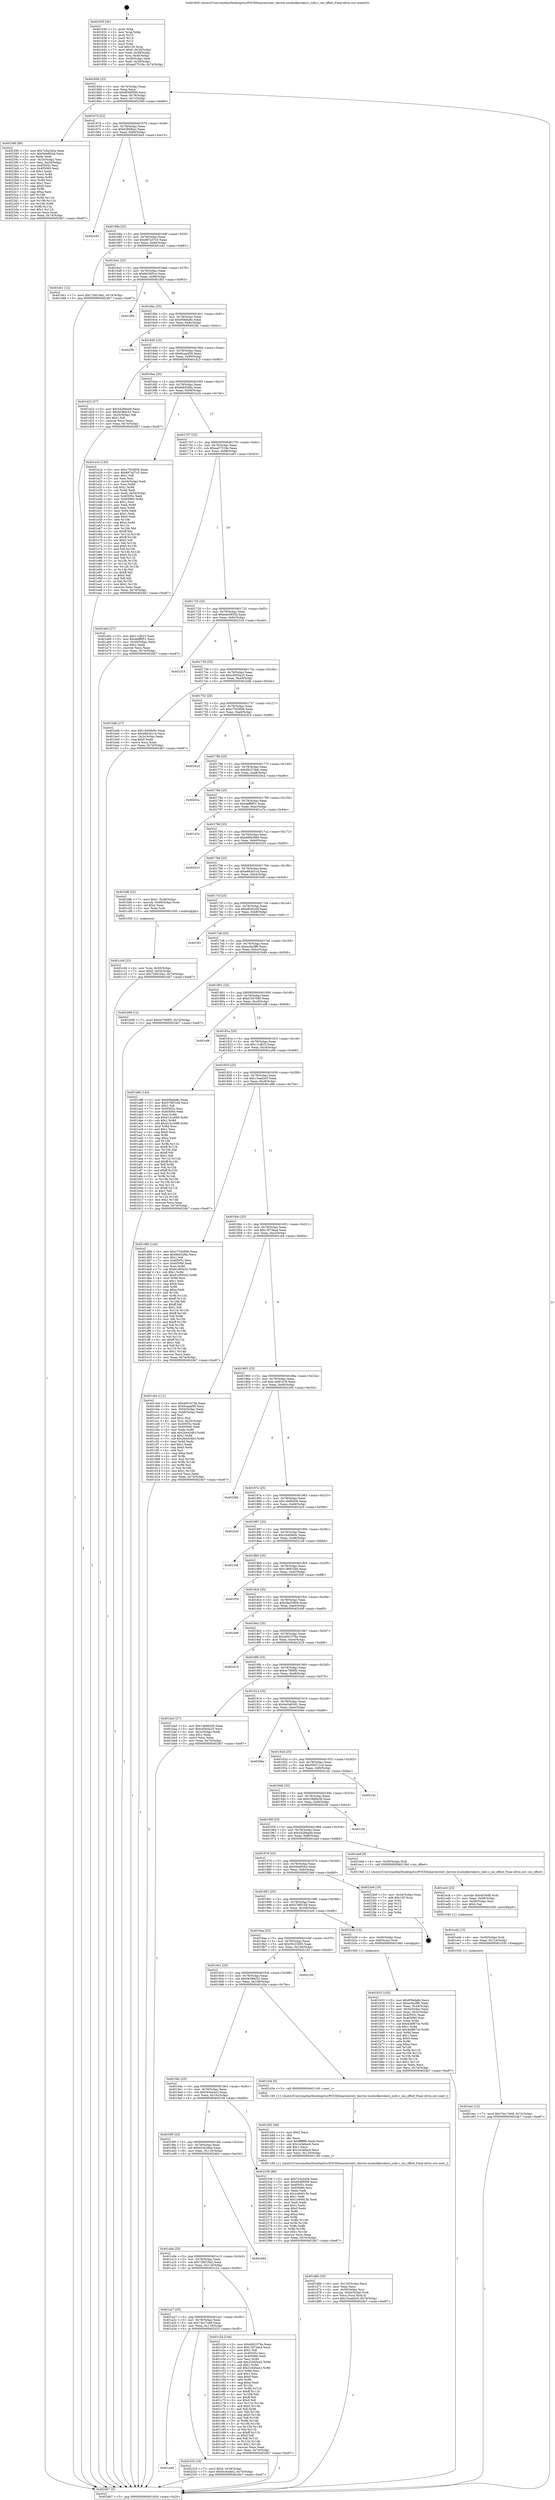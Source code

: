 digraph "0x401630" {
  label = "0x401630 (/mnt/c/Users/mathe/Desktop/tcc/POCII/binaries/extr_darwin-xnubsdkernkern_subr.c_uio_offset_Final-ollvm.out::main(0))"
  labelloc = "t"
  node[shape=record]

  Entry [label="",width=0.3,height=0.3,shape=circle,fillcolor=black,style=filled]
  "0x40165d" [label="{
     0x40165d [23]\l
     | [instrs]\l
     &nbsp;&nbsp;0x40165d \<+3\>: mov -0x74(%rbp),%eax\l
     &nbsp;&nbsp;0x401660 \<+2\>: mov %eax,%ecx\l
     &nbsp;&nbsp;0x401662 \<+6\>: sub $0x8046f599,%ecx\l
     &nbsp;&nbsp;0x401668 \<+3\>: mov %eax,-0x78(%rbp)\l
     &nbsp;&nbsp;0x40166b \<+3\>: mov %ecx,-0x7c(%rbp)\l
     &nbsp;&nbsp;0x40166e \<+6\>: je 0000000000402390 \<main+0xd60\>\l
  }"]
  "0x402390" [label="{
     0x402390 [89]\l
     | [instrs]\l
     &nbsp;&nbsp;0x402390 \<+5\>: mov $0x7e3a340a,%eax\l
     &nbsp;&nbsp;0x402395 \<+5\>: mov $0x56e8f24d,%ecx\l
     &nbsp;&nbsp;0x40239a \<+2\>: xor %edx,%edx\l
     &nbsp;&nbsp;0x40239c \<+3\>: mov -0x34(%rbp),%esi\l
     &nbsp;&nbsp;0x40239f \<+3\>: mov %esi,-0x24(%rbp)\l
     &nbsp;&nbsp;0x4023a2 \<+7\>: mov 0x40505c,%esi\l
     &nbsp;&nbsp;0x4023a9 \<+7\>: mov 0x405060,%edi\l
     &nbsp;&nbsp;0x4023b0 \<+3\>: sub $0x1,%edx\l
     &nbsp;&nbsp;0x4023b3 \<+3\>: mov %esi,%r8d\l
     &nbsp;&nbsp;0x4023b6 \<+3\>: add %edx,%r8d\l
     &nbsp;&nbsp;0x4023b9 \<+4\>: imul %r8d,%esi\l
     &nbsp;&nbsp;0x4023bd \<+3\>: and $0x1,%esi\l
     &nbsp;&nbsp;0x4023c0 \<+3\>: cmp $0x0,%esi\l
     &nbsp;&nbsp;0x4023c3 \<+4\>: sete %r9b\l
     &nbsp;&nbsp;0x4023c7 \<+3\>: cmp $0xa,%edi\l
     &nbsp;&nbsp;0x4023ca \<+4\>: setl %r10b\l
     &nbsp;&nbsp;0x4023ce \<+3\>: mov %r9b,%r11b\l
     &nbsp;&nbsp;0x4023d1 \<+3\>: and %r10b,%r11b\l
     &nbsp;&nbsp;0x4023d4 \<+3\>: xor %r10b,%r9b\l
     &nbsp;&nbsp;0x4023d7 \<+3\>: or %r9b,%r11b\l
     &nbsp;&nbsp;0x4023da \<+4\>: test $0x1,%r11b\l
     &nbsp;&nbsp;0x4023de \<+3\>: cmovne %ecx,%eax\l
     &nbsp;&nbsp;0x4023e1 \<+3\>: mov %eax,-0x74(%rbp)\l
     &nbsp;&nbsp;0x4023e4 \<+5\>: jmp 00000000004024b7 \<main+0xe87\>\l
  }"]
  "0x401674" [label="{
     0x401674 [22]\l
     | [instrs]\l
     &nbsp;&nbsp;0x401674 \<+5\>: jmp 0000000000401679 \<main+0x49\>\l
     &nbsp;&nbsp;0x401679 \<+3\>: mov -0x78(%rbp),%eax\l
     &nbsp;&nbsp;0x40167c \<+5\>: sub $0x8385fba2,%eax\l
     &nbsp;&nbsp;0x401681 \<+3\>: mov %eax,-0x80(%rbp)\l
     &nbsp;&nbsp;0x401684 \<+6\>: je 0000000000402445 \<main+0xe15\>\l
  }"]
  Exit [label="",width=0.3,height=0.3,shape=circle,fillcolor=black,style=filled,peripheries=2]
  "0x402445" [label="{
     0x402445\l
  }", style=dashed]
  "0x40168a" [label="{
     0x40168a [25]\l
     | [instrs]\l
     &nbsp;&nbsp;0x40168a \<+5\>: jmp 000000000040168f \<main+0x5f\>\l
     &nbsp;&nbsp;0x40168f \<+3\>: mov -0x78(%rbp),%eax\l
     &nbsp;&nbsp;0x401692 \<+5\>: sub $0x887a57c5,%eax\l
     &nbsp;&nbsp;0x401697 \<+6\>: mov %eax,-0x84(%rbp)\l
     &nbsp;&nbsp;0x40169d \<+6\>: je 0000000000401eb1 \<main+0x881\>\l
  }"]
  "0x401a40" [label="{
     0x401a40\l
  }", style=dashed]
  "0x401eb1" [label="{
     0x401eb1 [12]\l
     | [instrs]\l
     &nbsp;&nbsp;0x401eb1 \<+7\>: movl $0x728019a2,-0x74(%rbp)\l
     &nbsp;&nbsp;0x401eb8 \<+5\>: jmp 00000000004024b7 \<main+0xe87\>\l
  }"]
  "0x4016a3" [label="{
     0x4016a3 [25]\l
     | [instrs]\l
     &nbsp;&nbsp;0x4016a3 \<+5\>: jmp 00000000004016a8 \<main+0x78\>\l
     &nbsp;&nbsp;0x4016a8 \<+3\>: mov -0x78(%rbp),%eax\l
     &nbsp;&nbsp;0x4016ab \<+5\>: sub $0x8e26f5ce,%eax\l
     &nbsp;&nbsp;0x4016b0 \<+6\>: mov %eax,-0x88(%rbp)\l
     &nbsp;&nbsp;0x4016b6 \<+6\>: je 0000000000401f93 \<main+0x963\>\l
  }"]
  "0x402325" [label="{
     0x402325 [19]\l
     | [instrs]\l
     &nbsp;&nbsp;0x402325 \<+7\>: movl $0x0,-0x34(%rbp)\l
     &nbsp;&nbsp;0x40232c \<+7\>: movl $0x5e3ea4e2,-0x74(%rbp)\l
     &nbsp;&nbsp;0x402333 \<+5\>: jmp 00000000004024b7 \<main+0xe87\>\l
  }"]
  "0x401f93" [label="{
     0x401f93\l
  }", style=dashed]
  "0x4016bc" [label="{
     0x4016bc [25]\l
     | [instrs]\l
     &nbsp;&nbsp;0x4016bc \<+5\>: jmp 00000000004016c1 \<main+0x91\>\l
     &nbsp;&nbsp;0x4016c1 \<+3\>: mov -0x78(%rbp),%eax\l
     &nbsp;&nbsp;0x4016c4 \<+5\>: sub $0x95feda8c,%eax\l
     &nbsp;&nbsp;0x4016c9 \<+6\>: mov %eax,-0x8c(%rbp)\l
     &nbsp;&nbsp;0x4016cf \<+6\>: je 00000000004023fc \<main+0xdcc\>\l
  }"]
  "0x401eec" [label="{
     0x401eec [12]\l
     | [instrs]\l
     &nbsp;&nbsp;0x401eec \<+7\>: movl $0x74e17e68,-0x74(%rbp)\l
     &nbsp;&nbsp;0x401ef3 \<+5\>: jmp 00000000004024b7 \<main+0xe87\>\l
  }"]
  "0x4023fc" [label="{
     0x4023fc\l
  }", style=dashed]
  "0x4016d5" [label="{
     0x4016d5 [25]\l
     | [instrs]\l
     &nbsp;&nbsp;0x4016d5 \<+5\>: jmp 00000000004016da \<main+0xaa\>\l
     &nbsp;&nbsp;0x4016da \<+3\>: mov -0x78(%rbp),%eax\l
     &nbsp;&nbsp;0x4016dd \<+5\>: sub $0x9caaaf58,%eax\l
     &nbsp;&nbsp;0x4016e2 \<+6\>: mov %eax,-0x90(%rbp)\l
     &nbsp;&nbsp;0x4016e8 \<+6\>: je 0000000000401d23 \<main+0x6f3\>\l
  }"]
  "0x401edd" [label="{
     0x401edd [15]\l
     | [instrs]\l
     &nbsp;&nbsp;0x401edd \<+4\>: mov -0x50(%rbp),%rdi\l
     &nbsp;&nbsp;0x401ee1 \<+6\>: mov %eax,-0x124(%rbp)\l
     &nbsp;&nbsp;0x401ee7 \<+5\>: call 0000000000401030 \<free@plt\>\l
     | [calls]\l
     &nbsp;&nbsp;0x401030 \{1\} (unknown)\l
  }"]
  "0x401d23" [label="{
     0x401d23 [27]\l
     | [instrs]\l
     &nbsp;&nbsp;0x401d23 \<+5\>: mov $0x5429ba49,%eax\l
     &nbsp;&nbsp;0x401d28 \<+5\>: mov $0x5e38dc52,%ecx\l
     &nbsp;&nbsp;0x401d2d \<+3\>: mov -0x25(%rbp),%dl\l
     &nbsp;&nbsp;0x401d30 \<+3\>: test $0x1,%dl\l
     &nbsp;&nbsp;0x401d33 \<+3\>: cmovne %ecx,%eax\l
     &nbsp;&nbsp;0x401d36 \<+3\>: mov %eax,-0x74(%rbp)\l
     &nbsp;&nbsp;0x401d39 \<+5\>: jmp 00000000004024b7 \<main+0xe87\>\l
  }"]
  "0x4016ee" [label="{
     0x4016ee [25]\l
     | [instrs]\l
     &nbsp;&nbsp;0x4016ee \<+5\>: jmp 00000000004016f3 \<main+0xc3\>\l
     &nbsp;&nbsp;0x4016f3 \<+3\>: mov -0x78(%rbp),%eax\l
     &nbsp;&nbsp;0x4016f6 \<+5\>: sub $0x9eb52fdc,%eax\l
     &nbsp;&nbsp;0x4016fb \<+6\>: mov %eax,-0x94(%rbp)\l
     &nbsp;&nbsp;0x401701 \<+6\>: je 0000000000401e1b \<main+0x7eb\>\l
  }"]
  "0x401ec6" [label="{
     0x401ec6 [23]\l
     | [instrs]\l
     &nbsp;&nbsp;0x401ec6 \<+10\>: movabs $0x4030d6,%rdi\l
     &nbsp;&nbsp;0x401ed0 \<+3\>: mov %eax,-0x58(%rbp)\l
     &nbsp;&nbsp;0x401ed3 \<+3\>: mov -0x58(%rbp),%esi\l
     &nbsp;&nbsp;0x401ed6 \<+2\>: mov $0x0,%al\l
     &nbsp;&nbsp;0x401ed8 \<+5\>: call 0000000000401040 \<printf@plt\>\l
     | [calls]\l
     &nbsp;&nbsp;0x401040 \{1\} (unknown)\l
  }"]
  "0x401e1b" [label="{
     0x401e1b [150]\l
     | [instrs]\l
     &nbsp;&nbsp;0x401e1b \<+5\>: mov $0xc7543856,%eax\l
     &nbsp;&nbsp;0x401e20 \<+5\>: mov $0x887a57c5,%ecx\l
     &nbsp;&nbsp;0x401e25 \<+2\>: mov $0x1,%dl\l
     &nbsp;&nbsp;0x401e27 \<+2\>: xor %esi,%esi\l
     &nbsp;&nbsp;0x401e29 \<+3\>: mov -0x54(%rbp),%edi\l
     &nbsp;&nbsp;0x401e2c \<+3\>: mov %esi,%r8d\l
     &nbsp;&nbsp;0x401e2f \<+4\>: sub $0x1,%r8d\l
     &nbsp;&nbsp;0x401e33 \<+3\>: sub %r8d,%edi\l
     &nbsp;&nbsp;0x401e36 \<+3\>: mov %edi,-0x54(%rbp)\l
     &nbsp;&nbsp;0x401e39 \<+7\>: mov 0x40505c,%edi\l
     &nbsp;&nbsp;0x401e40 \<+8\>: mov 0x405060,%r8d\l
     &nbsp;&nbsp;0x401e48 \<+3\>: sub $0x1,%esi\l
     &nbsp;&nbsp;0x401e4b \<+3\>: mov %edi,%r9d\l
     &nbsp;&nbsp;0x401e4e \<+3\>: add %esi,%r9d\l
     &nbsp;&nbsp;0x401e51 \<+4\>: imul %r9d,%edi\l
     &nbsp;&nbsp;0x401e55 \<+3\>: and $0x1,%edi\l
     &nbsp;&nbsp;0x401e58 \<+3\>: cmp $0x0,%edi\l
     &nbsp;&nbsp;0x401e5b \<+4\>: sete %r10b\l
     &nbsp;&nbsp;0x401e5f \<+4\>: cmp $0xa,%r8d\l
     &nbsp;&nbsp;0x401e63 \<+4\>: setl %r11b\l
     &nbsp;&nbsp;0x401e67 \<+3\>: mov %r10b,%bl\l
     &nbsp;&nbsp;0x401e6a \<+3\>: xor $0xff,%bl\l
     &nbsp;&nbsp;0x401e6d \<+3\>: mov %r11b,%r14b\l
     &nbsp;&nbsp;0x401e70 \<+4\>: xor $0xff,%r14b\l
     &nbsp;&nbsp;0x401e74 \<+3\>: xor $0x0,%dl\l
     &nbsp;&nbsp;0x401e77 \<+3\>: mov %bl,%r15b\l
     &nbsp;&nbsp;0x401e7a \<+4\>: and $0x0,%r15b\l
     &nbsp;&nbsp;0x401e7e \<+3\>: and %dl,%r10b\l
     &nbsp;&nbsp;0x401e81 \<+3\>: mov %r14b,%r12b\l
     &nbsp;&nbsp;0x401e84 \<+4\>: and $0x0,%r12b\l
     &nbsp;&nbsp;0x401e88 \<+3\>: and %dl,%r11b\l
     &nbsp;&nbsp;0x401e8b \<+3\>: or %r10b,%r15b\l
     &nbsp;&nbsp;0x401e8e \<+3\>: or %r11b,%r12b\l
     &nbsp;&nbsp;0x401e91 \<+3\>: xor %r12b,%r15b\l
     &nbsp;&nbsp;0x401e94 \<+3\>: or %r14b,%bl\l
     &nbsp;&nbsp;0x401e97 \<+3\>: xor $0xff,%bl\l
     &nbsp;&nbsp;0x401e9a \<+3\>: or $0x0,%dl\l
     &nbsp;&nbsp;0x401e9d \<+2\>: and %dl,%bl\l
     &nbsp;&nbsp;0x401e9f \<+3\>: or %bl,%r15b\l
     &nbsp;&nbsp;0x401ea2 \<+4\>: test $0x1,%r15b\l
     &nbsp;&nbsp;0x401ea6 \<+3\>: cmovne %ecx,%eax\l
     &nbsp;&nbsp;0x401ea9 \<+3\>: mov %eax,-0x74(%rbp)\l
     &nbsp;&nbsp;0x401eac \<+5\>: jmp 00000000004024b7 \<main+0xe87\>\l
  }"]
  "0x401707" [label="{
     0x401707 [25]\l
     | [instrs]\l
     &nbsp;&nbsp;0x401707 \<+5\>: jmp 000000000040170c \<main+0xdc\>\l
     &nbsp;&nbsp;0x40170c \<+3\>: mov -0x78(%rbp),%eax\l
     &nbsp;&nbsp;0x40170f \<+5\>: sub $0xaa57518e,%eax\l
     &nbsp;&nbsp;0x401714 \<+6\>: mov %eax,-0x98(%rbp)\l
     &nbsp;&nbsp;0x40171a \<+6\>: je 0000000000401a63 \<main+0x433\>\l
  }"]
  "0x401d6b" [label="{
     0x401d6b [32]\l
     | [instrs]\l
     &nbsp;&nbsp;0x401d6b \<+6\>: mov -0x120(%rbp),%ecx\l
     &nbsp;&nbsp;0x401d71 \<+3\>: imul %eax,%ecx\l
     &nbsp;&nbsp;0x401d74 \<+4\>: mov -0x50(%rbp),%rsi\l
     &nbsp;&nbsp;0x401d78 \<+4\>: movslq -0x54(%rbp),%rdi\l
     &nbsp;&nbsp;0x401d7c \<+3\>: mov %ecx,(%rsi,%rdi,4)\l
     &nbsp;&nbsp;0x401d7f \<+7\>: movl $0x13ead2e5,-0x74(%rbp)\l
     &nbsp;&nbsp;0x401d86 \<+5\>: jmp 00000000004024b7 \<main+0xe87\>\l
  }"]
  "0x401a63" [label="{
     0x401a63 [27]\l
     | [instrs]\l
     &nbsp;&nbsp;0x401a63 \<+5\>: mov $0x11cfb23,%eax\l
     &nbsp;&nbsp;0x401a68 \<+5\>: mov $0xdaff8f51,%ecx\l
     &nbsp;&nbsp;0x401a6d \<+3\>: mov -0x30(%rbp),%edx\l
     &nbsp;&nbsp;0x401a70 \<+3\>: cmp $0x2,%edx\l
     &nbsp;&nbsp;0x401a73 \<+3\>: cmovne %ecx,%eax\l
     &nbsp;&nbsp;0x401a76 \<+3\>: mov %eax,-0x74(%rbp)\l
     &nbsp;&nbsp;0x401a79 \<+5\>: jmp 00000000004024b7 \<main+0xe87\>\l
  }"]
  "0x401720" [label="{
     0x401720 [25]\l
     | [instrs]\l
     &nbsp;&nbsp;0x401720 \<+5\>: jmp 0000000000401725 \<main+0xf5\>\l
     &nbsp;&nbsp;0x401725 \<+3\>: mov -0x78(%rbp),%eax\l
     &nbsp;&nbsp;0x401728 \<+5\>: sub $0xb4e5855b,%eax\l
     &nbsp;&nbsp;0x40172d \<+6\>: mov %eax,-0x9c(%rbp)\l
     &nbsp;&nbsp;0x401733 \<+6\>: je 0000000000402319 \<main+0xce9\>\l
  }"]
  "0x4024b7" [label="{
     0x4024b7 [5]\l
     | [instrs]\l
     &nbsp;&nbsp;0x4024b7 \<+5\>: jmp 000000000040165d \<main+0x2d\>\l
  }"]
  "0x401630" [label="{
     0x401630 [45]\l
     | [instrs]\l
     &nbsp;&nbsp;0x401630 \<+1\>: push %rbp\l
     &nbsp;&nbsp;0x401631 \<+3\>: mov %rsp,%rbp\l
     &nbsp;&nbsp;0x401634 \<+2\>: push %r15\l
     &nbsp;&nbsp;0x401636 \<+2\>: push %r14\l
     &nbsp;&nbsp;0x401638 \<+2\>: push %r12\l
     &nbsp;&nbsp;0x40163a \<+1\>: push %rbx\l
     &nbsp;&nbsp;0x40163b \<+7\>: sub $0x120,%rsp\l
     &nbsp;&nbsp;0x401642 \<+7\>: movl $0x0,-0x34(%rbp)\l
     &nbsp;&nbsp;0x401649 \<+3\>: mov %edi,-0x38(%rbp)\l
     &nbsp;&nbsp;0x40164c \<+4\>: mov %rsi,-0x40(%rbp)\l
     &nbsp;&nbsp;0x401650 \<+3\>: mov -0x38(%rbp),%edi\l
     &nbsp;&nbsp;0x401653 \<+3\>: mov %edi,-0x30(%rbp)\l
     &nbsp;&nbsp;0x401656 \<+7\>: movl $0xaa57518e,-0x74(%rbp)\l
  }"]
  "0x401d43" [label="{
     0x401d43 [40]\l
     | [instrs]\l
     &nbsp;&nbsp;0x401d43 \<+5\>: mov $0x2,%ecx\l
     &nbsp;&nbsp;0x401d48 \<+1\>: cltd\l
     &nbsp;&nbsp;0x401d49 \<+2\>: idiv %ecx\l
     &nbsp;&nbsp;0x401d4b \<+6\>: imul $0xfffffffe,%edx,%ecx\l
     &nbsp;&nbsp;0x401d51 \<+6\>: sub $0x1e3e6ac6,%ecx\l
     &nbsp;&nbsp;0x401d57 \<+3\>: add $0x1,%ecx\l
     &nbsp;&nbsp;0x401d5a \<+6\>: add $0x1e3e6ac6,%ecx\l
     &nbsp;&nbsp;0x401d60 \<+6\>: mov %ecx,-0x120(%rbp)\l
     &nbsp;&nbsp;0x401d66 \<+5\>: call 0000000000401160 \<next_i\>\l
     | [calls]\l
     &nbsp;&nbsp;0x401160 \{1\} (/mnt/c/Users/mathe/Desktop/tcc/POCII/binaries/extr_darwin-xnubsdkernkern_subr.c_uio_offset_Final-ollvm.out::next_i)\l
  }"]
  "0x402319" [label="{
     0x402319\l
  }", style=dashed]
  "0x401739" [label="{
     0x401739 [25]\l
     | [instrs]\l
     &nbsp;&nbsp;0x401739 \<+5\>: jmp 000000000040173e \<main+0x10e\>\l
     &nbsp;&nbsp;0x40173e \<+3\>: mov -0x78(%rbp),%eax\l
     &nbsp;&nbsp;0x401741 \<+5\>: sub $0xc45b5a25,%eax\l
     &nbsp;&nbsp;0x401746 \<+6\>: mov %eax,-0xa0(%rbp)\l
     &nbsp;&nbsp;0x40174c \<+6\>: je 0000000000401bdb \<main+0x5ab\>\l
  }"]
  "0x401a27" [label="{
     0x401a27 [25]\l
     | [instrs]\l
     &nbsp;&nbsp;0x401a27 \<+5\>: jmp 0000000000401a2c \<main+0x3fc\>\l
     &nbsp;&nbsp;0x401a2c \<+3\>: mov -0x78(%rbp),%eax\l
     &nbsp;&nbsp;0x401a2f \<+5\>: sub $0x74e17e68,%eax\l
     &nbsp;&nbsp;0x401a34 \<+6\>: mov %eax,-0x118(%rbp)\l
     &nbsp;&nbsp;0x401a3a \<+6\>: je 0000000000402325 \<main+0xcf5\>\l
  }"]
  "0x401bdb" [label="{
     0x401bdb [27]\l
     | [instrs]\l
     &nbsp;&nbsp;0x401bdb \<+5\>: mov $0x1b409e0c,%eax\l
     &nbsp;&nbsp;0x401be0 \<+5\>: mov $0xe663d1c4,%ecx\l
     &nbsp;&nbsp;0x401be5 \<+3\>: mov -0x2c(%rbp),%edx\l
     &nbsp;&nbsp;0x401be8 \<+3\>: cmp $0x0,%edx\l
     &nbsp;&nbsp;0x401beb \<+3\>: cmove %ecx,%eax\l
     &nbsp;&nbsp;0x401bee \<+3\>: mov %eax,-0x74(%rbp)\l
     &nbsp;&nbsp;0x401bf1 \<+5\>: jmp 00000000004024b7 \<main+0xe87\>\l
  }"]
  "0x401752" [label="{
     0x401752 [25]\l
     | [instrs]\l
     &nbsp;&nbsp;0x401752 \<+5\>: jmp 0000000000401757 \<main+0x127\>\l
     &nbsp;&nbsp;0x401757 \<+3\>: mov -0x78(%rbp),%eax\l
     &nbsp;&nbsp;0x40175a \<+5\>: sub $0xc7543856,%eax\l
     &nbsp;&nbsp;0x40175f \<+6\>: mov %eax,-0xa4(%rbp)\l
     &nbsp;&nbsp;0x401765 \<+6\>: je 0000000000402424 \<main+0xdf4\>\l
  }"]
  "0x401c24" [label="{
     0x401c24 [144]\l
     | [instrs]\l
     &nbsp;&nbsp;0x401c24 \<+5\>: mov $0x4001079a,%eax\l
     &nbsp;&nbsp;0x401c29 \<+5\>: mov $0x13f73ea4,%ecx\l
     &nbsp;&nbsp;0x401c2e \<+2\>: mov $0x1,%dl\l
     &nbsp;&nbsp;0x401c30 \<+7\>: mov 0x40505c,%esi\l
     &nbsp;&nbsp;0x401c37 \<+7\>: mov 0x405060,%edi\l
     &nbsp;&nbsp;0x401c3e \<+3\>: mov %esi,%r8d\l
     &nbsp;&nbsp;0x401c41 \<+7\>: add $0x316d5a42,%r8d\l
     &nbsp;&nbsp;0x401c48 \<+4\>: sub $0x1,%r8d\l
     &nbsp;&nbsp;0x401c4c \<+7\>: sub $0x316d5a42,%r8d\l
     &nbsp;&nbsp;0x401c53 \<+4\>: imul %r8d,%esi\l
     &nbsp;&nbsp;0x401c57 \<+3\>: and $0x1,%esi\l
     &nbsp;&nbsp;0x401c5a \<+3\>: cmp $0x0,%esi\l
     &nbsp;&nbsp;0x401c5d \<+4\>: sete %r9b\l
     &nbsp;&nbsp;0x401c61 \<+3\>: cmp $0xa,%edi\l
     &nbsp;&nbsp;0x401c64 \<+4\>: setl %r10b\l
     &nbsp;&nbsp;0x401c68 \<+3\>: mov %r9b,%r11b\l
     &nbsp;&nbsp;0x401c6b \<+4\>: xor $0xff,%r11b\l
     &nbsp;&nbsp;0x401c6f \<+3\>: mov %r10b,%bl\l
     &nbsp;&nbsp;0x401c72 \<+3\>: xor $0xff,%bl\l
     &nbsp;&nbsp;0x401c75 \<+3\>: xor $0x0,%dl\l
     &nbsp;&nbsp;0x401c78 \<+3\>: mov %r11b,%r14b\l
     &nbsp;&nbsp;0x401c7b \<+4\>: and $0x0,%r14b\l
     &nbsp;&nbsp;0x401c7f \<+3\>: and %dl,%r9b\l
     &nbsp;&nbsp;0x401c82 \<+3\>: mov %bl,%r15b\l
     &nbsp;&nbsp;0x401c85 \<+4\>: and $0x0,%r15b\l
     &nbsp;&nbsp;0x401c89 \<+3\>: and %dl,%r10b\l
     &nbsp;&nbsp;0x401c8c \<+3\>: or %r9b,%r14b\l
     &nbsp;&nbsp;0x401c8f \<+3\>: or %r10b,%r15b\l
     &nbsp;&nbsp;0x401c92 \<+3\>: xor %r15b,%r14b\l
     &nbsp;&nbsp;0x401c95 \<+3\>: or %bl,%r11b\l
     &nbsp;&nbsp;0x401c98 \<+4\>: xor $0xff,%r11b\l
     &nbsp;&nbsp;0x401c9c \<+3\>: or $0x0,%dl\l
     &nbsp;&nbsp;0x401c9f \<+3\>: and %dl,%r11b\l
     &nbsp;&nbsp;0x401ca2 \<+3\>: or %r11b,%r14b\l
     &nbsp;&nbsp;0x401ca5 \<+4\>: test $0x1,%r14b\l
     &nbsp;&nbsp;0x401ca9 \<+3\>: cmovne %ecx,%eax\l
     &nbsp;&nbsp;0x401cac \<+3\>: mov %eax,-0x74(%rbp)\l
     &nbsp;&nbsp;0x401caf \<+5\>: jmp 00000000004024b7 \<main+0xe87\>\l
  }"]
  "0x402424" [label="{
     0x402424\l
  }", style=dashed]
  "0x40176b" [label="{
     0x40176b [25]\l
     | [instrs]\l
     &nbsp;&nbsp;0x40176b \<+5\>: jmp 0000000000401770 \<main+0x140\>\l
     &nbsp;&nbsp;0x401770 \<+3\>: mov -0x78(%rbp),%eax\l
     &nbsp;&nbsp;0x401773 \<+5\>: sub $0xd9c57deb,%eax\l
     &nbsp;&nbsp;0x401778 \<+6\>: mov %eax,-0xa8(%rbp)\l
     &nbsp;&nbsp;0x40177e \<+6\>: je 00000000004020ca \<main+0xa9a\>\l
  }"]
  "0x401a0e" [label="{
     0x401a0e [25]\l
     | [instrs]\l
     &nbsp;&nbsp;0x401a0e \<+5\>: jmp 0000000000401a13 \<main+0x3e3\>\l
     &nbsp;&nbsp;0x401a13 \<+3\>: mov -0x78(%rbp),%eax\l
     &nbsp;&nbsp;0x401a16 \<+5\>: sub $0x728019a2,%eax\l
     &nbsp;&nbsp;0x401a1b \<+6\>: mov %eax,-0x114(%rbp)\l
     &nbsp;&nbsp;0x401a21 \<+6\>: je 0000000000401c24 \<main+0x5f4\>\l
  }"]
  "0x4020ca" [label="{
     0x4020ca\l
  }", style=dashed]
  "0x401784" [label="{
     0x401784 [25]\l
     | [instrs]\l
     &nbsp;&nbsp;0x401784 \<+5\>: jmp 0000000000401789 \<main+0x159\>\l
     &nbsp;&nbsp;0x401789 \<+3\>: mov -0x78(%rbp),%eax\l
     &nbsp;&nbsp;0x40178c \<+5\>: sub $0xdaff8f51,%eax\l
     &nbsp;&nbsp;0x401791 \<+6\>: mov %eax,-0xac(%rbp)\l
     &nbsp;&nbsp;0x401797 \<+6\>: je 0000000000401a7e \<main+0x44e\>\l
  }"]
  "0x402464" [label="{
     0x402464\l
  }", style=dashed]
  "0x401a7e" [label="{
     0x401a7e\l
  }", style=dashed]
  "0x40179d" [label="{
     0x40179d [25]\l
     | [instrs]\l
     &nbsp;&nbsp;0x40179d \<+5\>: jmp 00000000004017a2 \<main+0x172\>\l
     &nbsp;&nbsp;0x4017a2 \<+3\>: mov -0x78(%rbp),%eax\l
     &nbsp;&nbsp;0x4017a5 \<+5\>: sub $0xdd9b396e,%eax\l
     &nbsp;&nbsp;0x4017aa \<+6\>: mov %eax,-0xb0(%rbp)\l
     &nbsp;&nbsp;0x4017b0 \<+6\>: je 0000000000402023 \<main+0x9f3\>\l
  }"]
  "0x4019f5" [label="{
     0x4019f5 [25]\l
     | [instrs]\l
     &nbsp;&nbsp;0x4019f5 \<+5\>: jmp 00000000004019fa \<main+0x3ca\>\l
     &nbsp;&nbsp;0x4019fa \<+3\>: mov -0x78(%rbp),%eax\l
     &nbsp;&nbsp;0x4019fd \<+5\>: sub $0x653e28da,%eax\l
     &nbsp;&nbsp;0x401a02 \<+6\>: mov %eax,-0x110(%rbp)\l
     &nbsp;&nbsp;0x401a08 \<+6\>: je 0000000000402464 \<main+0xe34\>\l
  }"]
  "0x402023" [label="{
     0x402023\l
  }", style=dashed]
  "0x4017b6" [label="{
     0x4017b6 [25]\l
     | [instrs]\l
     &nbsp;&nbsp;0x4017b6 \<+5\>: jmp 00000000004017bb \<main+0x18b\>\l
     &nbsp;&nbsp;0x4017bb \<+3\>: mov -0x78(%rbp),%eax\l
     &nbsp;&nbsp;0x4017be \<+5\>: sub $0xe663d1c4,%eax\l
     &nbsp;&nbsp;0x4017c3 \<+6\>: mov %eax,-0xb4(%rbp)\l
     &nbsp;&nbsp;0x4017c9 \<+6\>: je 0000000000401bf6 \<main+0x5c6\>\l
  }"]
  "0x402338" [label="{
     0x402338 [88]\l
     | [instrs]\l
     &nbsp;&nbsp;0x402338 \<+5\>: mov $0x7e3a340a,%eax\l
     &nbsp;&nbsp;0x40233d \<+5\>: mov $0x8046f599,%ecx\l
     &nbsp;&nbsp;0x402342 \<+7\>: mov 0x40505c,%edx\l
     &nbsp;&nbsp;0x402349 \<+7\>: mov 0x405060,%esi\l
     &nbsp;&nbsp;0x402350 \<+2\>: mov %edx,%edi\l
     &nbsp;&nbsp;0x402352 \<+6\>: sub $0x1e84913b,%edi\l
     &nbsp;&nbsp;0x402358 \<+3\>: sub $0x1,%edi\l
     &nbsp;&nbsp;0x40235b \<+6\>: add $0x1e84913b,%edi\l
     &nbsp;&nbsp;0x402361 \<+3\>: imul %edi,%edx\l
     &nbsp;&nbsp;0x402364 \<+3\>: and $0x1,%edx\l
     &nbsp;&nbsp;0x402367 \<+3\>: cmp $0x0,%edx\l
     &nbsp;&nbsp;0x40236a \<+4\>: sete %r8b\l
     &nbsp;&nbsp;0x40236e \<+3\>: cmp $0xa,%esi\l
     &nbsp;&nbsp;0x402371 \<+4\>: setl %r9b\l
     &nbsp;&nbsp;0x402375 \<+3\>: mov %r8b,%r10b\l
     &nbsp;&nbsp;0x402378 \<+3\>: and %r9b,%r10b\l
     &nbsp;&nbsp;0x40237b \<+3\>: xor %r9b,%r8b\l
     &nbsp;&nbsp;0x40237e \<+3\>: or %r8b,%r10b\l
     &nbsp;&nbsp;0x402381 \<+4\>: test $0x1,%r10b\l
     &nbsp;&nbsp;0x402385 \<+3\>: cmovne %ecx,%eax\l
     &nbsp;&nbsp;0x402388 \<+3\>: mov %eax,-0x74(%rbp)\l
     &nbsp;&nbsp;0x40238b \<+5\>: jmp 00000000004024b7 \<main+0xe87\>\l
  }"]
  "0x401bf6" [label="{
     0x401bf6 [23]\l
     | [instrs]\l
     &nbsp;&nbsp;0x401bf6 \<+7\>: movl $0x1,-0x48(%rbp)\l
     &nbsp;&nbsp;0x401bfd \<+4\>: movslq -0x48(%rbp),%rax\l
     &nbsp;&nbsp;0x401c01 \<+4\>: shl $0x2,%rax\l
     &nbsp;&nbsp;0x401c05 \<+3\>: mov %rax,%rdi\l
     &nbsp;&nbsp;0x401c08 \<+5\>: call 0000000000401050 \<malloc@plt\>\l
     | [calls]\l
     &nbsp;&nbsp;0x401050 \{1\} (unknown)\l
  }"]
  "0x4017cf" [label="{
     0x4017cf [25]\l
     | [instrs]\l
     &nbsp;&nbsp;0x4017cf \<+5\>: jmp 00000000004017d4 \<main+0x1a4\>\l
     &nbsp;&nbsp;0x4017d4 \<+3\>: mov -0x78(%rbp),%eax\l
     &nbsp;&nbsp;0x4017d7 \<+5\>: sub $0xe8293c0f,%eax\l
     &nbsp;&nbsp;0x4017dc \<+6\>: mov %eax,-0xb8(%rbp)\l
     &nbsp;&nbsp;0x4017e2 \<+6\>: je 0000000000401f41 \<main+0x911\>\l
  }"]
  "0x4019dc" [label="{
     0x4019dc [25]\l
     | [instrs]\l
     &nbsp;&nbsp;0x4019dc \<+5\>: jmp 00000000004019e1 \<main+0x3b1\>\l
     &nbsp;&nbsp;0x4019e1 \<+3\>: mov -0x78(%rbp),%eax\l
     &nbsp;&nbsp;0x4019e4 \<+5\>: sub $0x5e3ea4e2,%eax\l
     &nbsp;&nbsp;0x4019e9 \<+6\>: mov %eax,-0x10c(%rbp)\l
     &nbsp;&nbsp;0x4019ef \<+6\>: je 0000000000402338 \<main+0xd08\>\l
  }"]
  "0x401f41" [label="{
     0x401f41\l
  }", style=dashed]
  "0x4017e8" [label="{
     0x4017e8 [25]\l
     | [instrs]\l
     &nbsp;&nbsp;0x4017e8 \<+5\>: jmp 00000000004017ed \<main+0x1bd\>\l
     &nbsp;&nbsp;0x4017ed \<+3\>: mov -0x78(%rbp),%eax\l
     &nbsp;&nbsp;0x4017f0 \<+5\>: sub $0xec0a2ff6,%eax\l
     &nbsp;&nbsp;0x4017f5 \<+6\>: mov %eax,-0xbc(%rbp)\l
     &nbsp;&nbsp;0x4017fb \<+6\>: je 0000000000401b99 \<main+0x569\>\l
  }"]
  "0x401d3e" [label="{
     0x401d3e [5]\l
     | [instrs]\l
     &nbsp;&nbsp;0x401d3e \<+5\>: call 0000000000401160 \<next_i\>\l
     | [calls]\l
     &nbsp;&nbsp;0x401160 \{1\} (/mnt/c/Users/mathe/Desktop/tcc/POCII/binaries/extr_darwin-xnubsdkernkern_subr.c_uio_offset_Final-ollvm.out::next_i)\l
  }"]
  "0x401b99" [label="{
     0x401b99 [12]\l
     | [instrs]\l
     &nbsp;&nbsp;0x401b99 \<+7\>: movl $0x4c7908f2,-0x74(%rbp)\l
     &nbsp;&nbsp;0x401ba0 \<+5\>: jmp 00000000004024b7 \<main+0xe87\>\l
  }"]
  "0x401801" [label="{
     0x401801 [25]\l
     | [instrs]\l
     &nbsp;&nbsp;0x401801 \<+5\>: jmp 0000000000401806 \<main+0x1d6\>\l
     &nbsp;&nbsp;0x401806 \<+3\>: mov -0x78(%rbp),%eax\l
     &nbsp;&nbsp;0x401809 \<+5\>: sub $0xf1547060,%eax\l
     &nbsp;&nbsp;0x40180e \<+6\>: mov %eax,-0xc0(%rbp)\l
     &nbsp;&nbsp;0x401814 \<+6\>: je 0000000000401ef8 \<main+0x8c8\>\l
  }"]
  "0x4019c3" [label="{
     0x4019c3 [25]\l
     | [instrs]\l
     &nbsp;&nbsp;0x4019c3 \<+5\>: jmp 00000000004019c8 \<main+0x398\>\l
     &nbsp;&nbsp;0x4019c8 \<+3\>: mov -0x78(%rbp),%eax\l
     &nbsp;&nbsp;0x4019cb \<+5\>: sub $0x5e38dc52,%eax\l
     &nbsp;&nbsp;0x4019d0 \<+6\>: mov %eax,-0x108(%rbp)\l
     &nbsp;&nbsp;0x4019d6 \<+6\>: je 0000000000401d3e \<main+0x70e\>\l
  }"]
  "0x401ef8" [label="{
     0x401ef8\l
  }", style=dashed]
  "0x40181a" [label="{
     0x40181a [25]\l
     | [instrs]\l
     &nbsp;&nbsp;0x40181a \<+5\>: jmp 000000000040181f \<main+0x1ef\>\l
     &nbsp;&nbsp;0x40181f \<+3\>: mov -0x78(%rbp),%eax\l
     &nbsp;&nbsp;0x401822 \<+5\>: sub $0x11cfb23,%eax\l
     &nbsp;&nbsp;0x401827 \<+6\>: mov %eax,-0xc4(%rbp)\l
     &nbsp;&nbsp;0x40182d \<+6\>: je 0000000000401a96 \<main+0x466\>\l
  }"]
  "0x402150" [label="{
     0x402150\l
  }", style=dashed]
  "0x401a96" [label="{
     0x401a96 [144]\l
     | [instrs]\l
     &nbsp;&nbsp;0x401a96 \<+5\>: mov $0x95feda8c,%eax\l
     &nbsp;&nbsp;0x401a9b \<+5\>: mov $0x578f516d,%ecx\l
     &nbsp;&nbsp;0x401aa0 \<+2\>: mov $0x1,%dl\l
     &nbsp;&nbsp;0x401aa2 \<+7\>: mov 0x40505c,%esi\l
     &nbsp;&nbsp;0x401aa9 \<+7\>: mov 0x405060,%edi\l
     &nbsp;&nbsp;0x401ab0 \<+3\>: mov %esi,%r8d\l
     &nbsp;&nbsp;0x401ab3 \<+7\>: sub $0xd12cc698,%r8d\l
     &nbsp;&nbsp;0x401aba \<+4\>: sub $0x1,%r8d\l
     &nbsp;&nbsp;0x401abe \<+7\>: add $0xd12cc698,%r8d\l
     &nbsp;&nbsp;0x401ac5 \<+4\>: imul %r8d,%esi\l
     &nbsp;&nbsp;0x401ac9 \<+3\>: and $0x1,%esi\l
     &nbsp;&nbsp;0x401acc \<+3\>: cmp $0x0,%esi\l
     &nbsp;&nbsp;0x401acf \<+4\>: sete %r9b\l
     &nbsp;&nbsp;0x401ad3 \<+3\>: cmp $0xa,%edi\l
     &nbsp;&nbsp;0x401ad6 \<+4\>: setl %r10b\l
     &nbsp;&nbsp;0x401ada \<+3\>: mov %r9b,%r11b\l
     &nbsp;&nbsp;0x401add \<+4\>: xor $0xff,%r11b\l
     &nbsp;&nbsp;0x401ae1 \<+3\>: mov %r10b,%bl\l
     &nbsp;&nbsp;0x401ae4 \<+3\>: xor $0xff,%bl\l
     &nbsp;&nbsp;0x401ae7 \<+3\>: xor $0x1,%dl\l
     &nbsp;&nbsp;0x401aea \<+3\>: mov %r11b,%r14b\l
     &nbsp;&nbsp;0x401aed \<+4\>: and $0xff,%r14b\l
     &nbsp;&nbsp;0x401af1 \<+3\>: and %dl,%r9b\l
     &nbsp;&nbsp;0x401af4 \<+3\>: mov %bl,%r15b\l
     &nbsp;&nbsp;0x401af7 \<+4\>: and $0xff,%r15b\l
     &nbsp;&nbsp;0x401afb \<+3\>: and %dl,%r10b\l
     &nbsp;&nbsp;0x401afe \<+3\>: or %r9b,%r14b\l
     &nbsp;&nbsp;0x401b01 \<+3\>: or %r10b,%r15b\l
     &nbsp;&nbsp;0x401b04 \<+3\>: xor %r15b,%r14b\l
     &nbsp;&nbsp;0x401b07 \<+3\>: or %bl,%r11b\l
     &nbsp;&nbsp;0x401b0a \<+4\>: xor $0xff,%r11b\l
     &nbsp;&nbsp;0x401b0e \<+3\>: or $0x1,%dl\l
     &nbsp;&nbsp;0x401b11 \<+3\>: and %dl,%r11b\l
     &nbsp;&nbsp;0x401b14 \<+3\>: or %r11b,%r14b\l
     &nbsp;&nbsp;0x401b17 \<+4\>: test $0x1,%r14b\l
     &nbsp;&nbsp;0x401b1b \<+3\>: cmovne %ecx,%eax\l
     &nbsp;&nbsp;0x401b1e \<+3\>: mov %eax,-0x74(%rbp)\l
     &nbsp;&nbsp;0x401b21 \<+5\>: jmp 00000000004024b7 \<main+0xe87\>\l
  }"]
  "0x401833" [label="{
     0x401833 [25]\l
     | [instrs]\l
     &nbsp;&nbsp;0x401833 \<+5\>: jmp 0000000000401838 \<main+0x208\>\l
     &nbsp;&nbsp;0x401838 \<+3\>: mov -0x78(%rbp),%eax\l
     &nbsp;&nbsp;0x40183b \<+5\>: sub $0x13ead2e5,%eax\l
     &nbsp;&nbsp;0x401840 \<+6\>: mov %eax,-0xc8(%rbp)\l
     &nbsp;&nbsp;0x401846 \<+6\>: je 0000000000401d8b \<main+0x75b\>\l
  }"]
  "0x401c0d" [label="{
     0x401c0d [23]\l
     | [instrs]\l
     &nbsp;&nbsp;0x401c0d \<+4\>: mov %rax,-0x50(%rbp)\l
     &nbsp;&nbsp;0x401c11 \<+7\>: movl $0x0,-0x54(%rbp)\l
     &nbsp;&nbsp;0x401c18 \<+7\>: movl $0x728019a2,-0x74(%rbp)\l
     &nbsp;&nbsp;0x401c1f \<+5\>: jmp 00000000004024b7 \<main+0xe87\>\l
  }"]
  "0x401d8b" [label="{
     0x401d8b [144]\l
     | [instrs]\l
     &nbsp;&nbsp;0x401d8b \<+5\>: mov $0xc7543856,%eax\l
     &nbsp;&nbsp;0x401d90 \<+5\>: mov $0x9eb52fdc,%ecx\l
     &nbsp;&nbsp;0x401d95 \<+2\>: mov $0x1,%dl\l
     &nbsp;&nbsp;0x401d97 \<+7\>: mov 0x40505c,%esi\l
     &nbsp;&nbsp;0x401d9e \<+7\>: mov 0x405060,%edi\l
     &nbsp;&nbsp;0x401da5 \<+3\>: mov %esi,%r8d\l
     &nbsp;&nbsp;0x401da8 \<+7\>: sub $0x61d95e32,%r8d\l
     &nbsp;&nbsp;0x401daf \<+4\>: sub $0x1,%r8d\l
     &nbsp;&nbsp;0x401db3 \<+7\>: add $0x61d95e32,%r8d\l
     &nbsp;&nbsp;0x401dba \<+4\>: imul %r8d,%esi\l
     &nbsp;&nbsp;0x401dbe \<+3\>: and $0x1,%esi\l
     &nbsp;&nbsp;0x401dc1 \<+3\>: cmp $0x0,%esi\l
     &nbsp;&nbsp;0x401dc4 \<+4\>: sete %r9b\l
     &nbsp;&nbsp;0x401dc8 \<+3\>: cmp $0xa,%edi\l
     &nbsp;&nbsp;0x401dcb \<+4\>: setl %r10b\l
     &nbsp;&nbsp;0x401dcf \<+3\>: mov %r9b,%r11b\l
     &nbsp;&nbsp;0x401dd2 \<+4\>: xor $0xff,%r11b\l
     &nbsp;&nbsp;0x401dd6 \<+3\>: mov %r10b,%bl\l
     &nbsp;&nbsp;0x401dd9 \<+3\>: xor $0xff,%bl\l
     &nbsp;&nbsp;0x401ddc \<+3\>: xor $0x1,%dl\l
     &nbsp;&nbsp;0x401ddf \<+3\>: mov %r11b,%r14b\l
     &nbsp;&nbsp;0x401de2 \<+4\>: and $0xff,%r14b\l
     &nbsp;&nbsp;0x401de6 \<+3\>: and %dl,%r9b\l
     &nbsp;&nbsp;0x401de9 \<+3\>: mov %bl,%r15b\l
     &nbsp;&nbsp;0x401dec \<+4\>: and $0xff,%r15b\l
     &nbsp;&nbsp;0x401df0 \<+3\>: and %dl,%r10b\l
     &nbsp;&nbsp;0x401df3 \<+3\>: or %r9b,%r14b\l
     &nbsp;&nbsp;0x401df6 \<+3\>: or %r10b,%r15b\l
     &nbsp;&nbsp;0x401df9 \<+3\>: xor %r15b,%r14b\l
     &nbsp;&nbsp;0x401dfc \<+3\>: or %bl,%r11b\l
     &nbsp;&nbsp;0x401dff \<+4\>: xor $0xff,%r11b\l
     &nbsp;&nbsp;0x401e03 \<+3\>: or $0x1,%dl\l
     &nbsp;&nbsp;0x401e06 \<+3\>: and %dl,%r11b\l
     &nbsp;&nbsp;0x401e09 \<+3\>: or %r11b,%r14b\l
     &nbsp;&nbsp;0x401e0c \<+4\>: test $0x1,%r14b\l
     &nbsp;&nbsp;0x401e10 \<+3\>: cmovne %ecx,%eax\l
     &nbsp;&nbsp;0x401e13 \<+3\>: mov %eax,-0x74(%rbp)\l
     &nbsp;&nbsp;0x401e16 \<+5\>: jmp 00000000004024b7 \<main+0xe87\>\l
  }"]
  "0x40184c" [label="{
     0x40184c [25]\l
     | [instrs]\l
     &nbsp;&nbsp;0x40184c \<+5\>: jmp 0000000000401851 \<main+0x221\>\l
     &nbsp;&nbsp;0x401851 \<+3\>: mov -0x78(%rbp),%eax\l
     &nbsp;&nbsp;0x401854 \<+5\>: sub $0x13f73ea4,%eax\l
     &nbsp;&nbsp;0x401859 \<+6\>: mov %eax,-0xcc(%rbp)\l
     &nbsp;&nbsp;0x40185f \<+6\>: je 0000000000401cb4 \<main+0x684\>\l
  }"]
  "0x401b33" [label="{
     0x401b33 [102]\l
     | [instrs]\l
     &nbsp;&nbsp;0x401b33 \<+5\>: mov $0x95feda8c,%ecx\l
     &nbsp;&nbsp;0x401b38 \<+5\>: mov $0xec0a2ff6,%edx\l
     &nbsp;&nbsp;0x401b3d \<+3\>: mov %eax,-0x44(%rbp)\l
     &nbsp;&nbsp;0x401b40 \<+3\>: mov -0x44(%rbp),%eax\l
     &nbsp;&nbsp;0x401b43 \<+3\>: mov %eax,-0x2c(%rbp)\l
     &nbsp;&nbsp;0x401b46 \<+7\>: mov 0x40505c,%eax\l
     &nbsp;&nbsp;0x401b4d \<+7\>: mov 0x405060,%esi\l
     &nbsp;&nbsp;0x401b54 \<+3\>: mov %eax,%r8d\l
     &nbsp;&nbsp;0x401b57 \<+7\>: sub $0x4ddf67cb,%r8d\l
     &nbsp;&nbsp;0x401b5e \<+4\>: sub $0x1,%r8d\l
     &nbsp;&nbsp;0x401b62 \<+7\>: add $0x4ddf67cb,%r8d\l
     &nbsp;&nbsp;0x401b69 \<+4\>: imul %r8d,%eax\l
     &nbsp;&nbsp;0x401b6d \<+3\>: and $0x1,%eax\l
     &nbsp;&nbsp;0x401b70 \<+3\>: cmp $0x0,%eax\l
     &nbsp;&nbsp;0x401b73 \<+4\>: sete %r9b\l
     &nbsp;&nbsp;0x401b77 \<+3\>: cmp $0xa,%esi\l
     &nbsp;&nbsp;0x401b7a \<+4\>: setl %r10b\l
     &nbsp;&nbsp;0x401b7e \<+3\>: mov %r9b,%r11b\l
     &nbsp;&nbsp;0x401b81 \<+3\>: and %r10b,%r11b\l
     &nbsp;&nbsp;0x401b84 \<+3\>: xor %r10b,%r9b\l
     &nbsp;&nbsp;0x401b87 \<+3\>: or %r9b,%r11b\l
     &nbsp;&nbsp;0x401b8a \<+4\>: test $0x1,%r11b\l
     &nbsp;&nbsp;0x401b8e \<+3\>: cmovne %edx,%ecx\l
     &nbsp;&nbsp;0x401b91 \<+3\>: mov %ecx,-0x74(%rbp)\l
     &nbsp;&nbsp;0x401b94 \<+5\>: jmp 00000000004024b7 \<main+0xe87\>\l
  }"]
  "0x401cb4" [label="{
     0x401cb4 [111]\l
     | [instrs]\l
     &nbsp;&nbsp;0x401cb4 \<+5\>: mov $0x4001079a,%eax\l
     &nbsp;&nbsp;0x401cb9 \<+5\>: mov $0x9caaaf58,%ecx\l
     &nbsp;&nbsp;0x401cbe \<+3\>: mov -0x54(%rbp),%edx\l
     &nbsp;&nbsp;0x401cc1 \<+3\>: cmp -0x48(%rbp),%edx\l
     &nbsp;&nbsp;0x401cc4 \<+4\>: setl %sil\l
     &nbsp;&nbsp;0x401cc8 \<+4\>: and $0x1,%sil\l
     &nbsp;&nbsp;0x401ccc \<+4\>: mov %sil,-0x25(%rbp)\l
     &nbsp;&nbsp;0x401cd0 \<+7\>: mov 0x40505c,%edx\l
     &nbsp;&nbsp;0x401cd7 \<+7\>: mov 0x405060,%edi\l
     &nbsp;&nbsp;0x401cde \<+3\>: mov %edx,%r8d\l
     &nbsp;&nbsp;0x401ce1 \<+7\>: add $0x2b4434b3,%r8d\l
     &nbsp;&nbsp;0x401ce8 \<+4\>: sub $0x1,%r8d\l
     &nbsp;&nbsp;0x401cec \<+7\>: sub $0x2b4434b3,%r8d\l
     &nbsp;&nbsp;0x401cf3 \<+4\>: imul %r8d,%edx\l
     &nbsp;&nbsp;0x401cf7 \<+3\>: and $0x1,%edx\l
     &nbsp;&nbsp;0x401cfa \<+3\>: cmp $0x0,%edx\l
     &nbsp;&nbsp;0x401cfd \<+4\>: sete %sil\l
     &nbsp;&nbsp;0x401d01 \<+3\>: cmp $0xa,%edi\l
     &nbsp;&nbsp;0x401d04 \<+4\>: setl %r9b\l
     &nbsp;&nbsp;0x401d08 \<+3\>: mov %sil,%r10b\l
     &nbsp;&nbsp;0x401d0b \<+3\>: and %r9b,%r10b\l
     &nbsp;&nbsp;0x401d0e \<+3\>: xor %r9b,%sil\l
     &nbsp;&nbsp;0x401d11 \<+3\>: or %sil,%r10b\l
     &nbsp;&nbsp;0x401d14 \<+4\>: test $0x1,%r10b\l
     &nbsp;&nbsp;0x401d18 \<+3\>: cmovne %ecx,%eax\l
     &nbsp;&nbsp;0x401d1b \<+3\>: mov %eax,-0x74(%rbp)\l
     &nbsp;&nbsp;0x401d1e \<+5\>: jmp 00000000004024b7 \<main+0xe87\>\l
  }"]
  "0x401865" [label="{
     0x401865 [25]\l
     | [instrs]\l
     &nbsp;&nbsp;0x401865 \<+5\>: jmp 000000000040186a \<main+0x23a\>\l
     &nbsp;&nbsp;0x40186a \<+3\>: mov -0x78(%rbp),%eax\l
     &nbsp;&nbsp;0x40186d \<+5\>: sub $0x14d91a76,%eax\l
     &nbsp;&nbsp;0x401872 \<+6\>: mov %eax,-0xd0(%rbp)\l
     &nbsp;&nbsp;0x401878 \<+6\>: je 0000000000402284 \<main+0xc54\>\l
  }"]
  "0x4019aa" [label="{
     0x4019aa [25]\l
     | [instrs]\l
     &nbsp;&nbsp;0x4019aa \<+5\>: jmp 00000000004019af \<main+0x37f\>\l
     &nbsp;&nbsp;0x4019af \<+3\>: mov -0x78(%rbp),%eax\l
     &nbsp;&nbsp;0x4019b2 \<+5\>: sub $0x59c23093,%eax\l
     &nbsp;&nbsp;0x4019b7 \<+6\>: mov %eax,-0x104(%rbp)\l
     &nbsp;&nbsp;0x4019bd \<+6\>: je 0000000000402150 \<main+0xb20\>\l
  }"]
  "0x402284" [label="{
     0x402284\l
  }", style=dashed]
  "0x40187e" [label="{
     0x40187e [25]\l
     | [instrs]\l
     &nbsp;&nbsp;0x40187e \<+5\>: jmp 0000000000401883 \<main+0x253\>\l
     &nbsp;&nbsp;0x401883 \<+3\>: mov -0x78(%rbp),%eax\l
     &nbsp;&nbsp;0x401886 \<+5\>: sub $0x14e80d36,%eax\l
     &nbsp;&nbsp;0x40188b \<+6\>: mov %eax,-0xd4(%rbp)\l
     &nbsp;&nbsp;0x401891 \<+6\>: je 0000000000401bc0 \<main+0x590\>\l
  }"]
  "0x401b26" [label="{
     0x401b26 [13]\l
     | [instrs]\l
     &nbsp;&nbsp;0x401b26 \<+4\>: mov -0x40(%rbp),%rax\l
     &nbsp;&nbsp;0x401b2a \<+4\>: mov 0x8(%rax),%rdi\l
     &nbsp;&nbsp;0x401b2e \<+5\>: call 0000000000401060 \<atoi@plt\>\l
     | [calls]\l
     &nbsp;&nbsp;0x401060 \{1\} (unknown)\l
  }"]
  "0x401bc0" [label="{
     0x401bc0\l
  }", style=dashed]
  "0x401897" [label="{
     0x401897 [25]\l
     | [instrs]\l
     &nbsp;&nbsp;0x401897 \<+5\>: jmp 000000000040189c \<main+0x26c\>\l
     &nbsp;&nbsp;0x40189c \<+3\>: mov -0x78(%rbp),%eax\l
     &nbsp;&nbsp;0x40189f \<+5\>: sub $0x1b409e0c,%eax\l
     &nbsp;&nbsp;0x4018a4 \<+6\>: mov %eax,-0xd8(%rbp)\l
     &nbsp;&nbsp;0x4018aa \<+6\>: je 00000000004021e8 \<main+0xbb8\>\l
  }"]
  "0x401991" [label="{
     0x401991 [25]\l
     | [instrs]\l
     &nbsp;&nbsp;0x401991 \<+5\>: jmp 0000000000401996 \<main+0x366\>\l
     &nbsp;&nbsp;0x401996 \<+3\>: mov -0x78(%rbp),%eax\l
     &nbsp;&nbsp;0x401999 \<+5\>: sub $0x578f516d,%eax\l
     &nbsp;&nbsp;0x40199e \<+6\>: mov %eax,-0x100(%rbp)\l
     &nbsp;&nbsp;0x4019a4 \<+6\>: je 0000000000401b26 \<main+0x4f6\>\l
  }"]
  "0x4021e8" [label="{
     0x4021e8\l
  }", style=dashed]
  "0x4018b0" [label="{
     0x4018b0 [25]\l
     | [instrs]\l
     &nbsp;&nbsp;0x4018b0 \<+5\>: jmp 00000000004018b5 \<main+0x285\>\l
     &nbsp;&nbsp;0x4018b5 \<+3\>: mov -0x78(%rbp),%eax\l
     &nbsp;&nbsp;0x4018b8 \<+5\>: sub $0x1d6915b0,%eax\l
     &nbsp;&nbsp;0x4018bd \<+6\>: mov %eax,-0xdc(%rbp)\l
     &nbsp;&nbsp;0x4018c3 \<+6\>: je 0000000000401f26 \<main+0x8f6\>\l
  }"]
  "0x4023e9" [label="{
     0x4023e9 [19]\l
     | [instrs]\l
     &nbsp;&nbsp;0x4023e9 \<+3\>: mov -0x24(%rbp),%eax\l
     &nbsp;&nbsp;0x4023ec \<+7\>: add $0x120,%rsp\l
     &nbsp;&nbsp;0x4023f3 \<+1\>: pop %rbx\l
     &nbsp;&nbsp;0x4023f4 \<+2\>: pop %r12\l
     &nbsp;&nbsp;0x4023f6 \<+2\>: pop %r14\l
     &nbsp;&nbsp;0x4023f8 \<+2\>: pop %r15\l
     &nbsp;&nbsp;0x4023fa \<+1\>: pop %rbp\l
     &nbsp;&nbsp;0x4023fb \<+1\>: ret\l
  }"]
  "0x401f26" [label="{
     0x401f26\l
  }", style=dashed]
  "0x4018c9" [label="{
     0x4018c9 [25]\l
     | [instrs]\l
     &nbsp;&nbsp;0x4018c9 \<+5\>: jmp 00000000004018ce \<main+0x29e\>\l
     &nbsp;&nbsp;0x4018ce \<+3\>: mov -0x78(%rbp),%eax\l
     &nbsp;&nbsp;0x4018d1 \<+5\>: sub $0x26a3280d,%eax\l
     &nbsp;&nbsp;0x4018d6 \<+6\>: mov %eax,-0xe0(%rbp)\l
     &nbsp;&nbsp;0x4018dc \<+6\>: je 000000000040249f \<main+0xe6f\>\l
  }"]
  "0x401978" [label="{
     0x401978 [25]\l
     | [instrs]\l
     &nbsp;&nbsp;0x401978 \<+5\>: jmp 000000000040197d \<main+0x34d\>\l
     &nbsp;&nbsp;0x40197d \<+3\>: mov -0x78(%rbp),%eax\l
     &nbsp;&nbsp;0x401980 \<+5\>: sub $0x56e8f24d,%eax\l
     &nbsp;&nbsp;0x401985 \<+6\>: mov %eax,-0xfc(%rbp)\l
     &nbsp;&nbsp;0x40198b \<+6\>: je 00000000004023e9 \<main+0xdb9\>\l
  }"]
  "0x40249f" [label="{
     0x40249f\l
  }", style=dashed]
  "0x4018e2" [label="{
     0x4018e2 [25]\l
     | [instrs]\l
     &nbsp;&nbsp;0x4018e2 \<+5\>: jmp 00000000004018e7 \<main+0x2b7\>\l
     &nbsp;&nbsp;0x4018e7 \<+3\>: mov -0x78(%rbp),%eax\l
     &nbsp;&nbsp;0x4018ea \<+5\>: sub $0x4001079a,%eax\l
     &nbsp;&nbsp;0x4018ef \<+6\>: mov %eax,-0xe4(%rbp)\l
     &nbsp;&nbsp;0x4018f5 \<+6\>: je 0000000000402418 \<main+0xde8\>\l
  }"]
  "0x401ebd" [label="{
     0x401ebd [9]\l
     | [instrs]\l
     &nbsp;&nbsp;0x401ebd \<+4\>: mov -0x50(%rbp),%rdi\l
     &nbsp;&nbsp;0x401ec1 \<+5\>: call 00000000004013b0 \<uio_offset\>\l
     | [calls]\l
     &nbsp;&nbsp;0x4013b0 \{1\} (/mnt/c/Users/mathe/Desktop/tcc/POCII/binaries/extr_darwin-xnubsdkernkern_subr.c_uio_offset_Final-ollvm.out::uio_offset)\l
  }"]
  "0x402418" [label="{
     0x402418\l
  }", style=dashed]
  "0x4018fb" [label="{
     0x4018fb [25]\l
     | [instrs]\l
     &nbsp;&nbsp;0x4018fb \<+5\>: jmp 0000000000401900 \<main+0x2d0\>\l
     &nbsp;&nbsp;0x401900 \<+3\>: mov -0x78(%rbp),%eax\l
     &nbsp;&nbsp;0x401903 \<+5\>: sub $0x4c7908f2,%eax\l
     &nbsp;&nbsp;0x401908 \<+6\>: mov %eax,-0xe8(%rbp)\l
     &nbsp;&nbsp;0x40190e \<+6\>: je 0000000000401ba5 \<main+0x575\>\l
  }"]
  "0x40195f" [label="{
     0x40195f [25]\l
     | [instrs]\l
     &nbsp;&nbsp;0x40195f \<+5\>: jmp 0000000000401964 \<main+0x334\>\l
     &nbsp;&nbsp;0x401964 \<+3\>: mov -0x78(%rbp),%eax\l
     &nbsp;&nbsp;0x401967 \<+5\>: sub $0x5429ba49,%eax\l
     &nbsp;&nbsp;0x40196c \<+6\>: mov %eax,-0xf8(%rbp)\l
     &nbsp;&nbsp;0x401972 \<+6\>: je 0000000000401ebd \<main+0x88d\>\l
  }"]
  "0x401ba5" [label="{
     0x401ba5 [27]\l
     | [instrs]\l
     &nbsp;&nbsp;0x401ba5 \<+5\>: mov $0x14e80d36,%eax\l
     &nbsp;&nbsp;0x401baa \<+5\>: mov $0xc45b5a25,%ecx\l
     &nbsp;&nbsp;0x401baf \<+3\>: mov -0x2c(%rbp),%edx\l
     &nbsp;&nbsp;0x401bb2 \<+3\>: cmp $0x1,%edx\l
     &nbsp;&nbsp;0x401bb5 \<+3\>: cmovl %ecx,%eax\l
     &nbsp;&nbsp;0x401bb8 \<+3\>: mov %eax,-0x74(%rbp)\l
     &nbsp;&nbsp;0x401bbb \<+5\>: jmp 00000000004024b7 \<main+0xe87\>\l
  }"]
  "0x401914" [label="{
     0x401914 [25]\l
     | [instrs]\l
     &nbsp;&nbsp;0x401914 \<+5\>: jmp 0000000000401919 \<main+0x2e9\>\l
     &nbsp;&nbsp;0x401919 \<+3\>: mov -0x78(%rbp),%eax\l
     &nbsp;&nbsp;0x40191c \<+5\>: sub $0x4e5d63d1,%eax\l
     &nbsp;&nbsp;0x401921 \<+6\>: mov %eax,-0xec(%rbp)\l
     &nbsp;&nbsp;0x401927 \<+6\>: je 00000000004020be \<main+0xa8e\>\l
  }"]
  "0x4021f4" [label="{
     0x4021f4\l
  }", style=dashed]
  "0x4020be" [label="{
     0x4020be\l
  }", style=dashed]
  "0x40192d" [label="{
     0x40192d [25]\l
     | [instrs]\l
     &nbsp;&nbsp;0x40192d \<+5\>: jmp 0000000000401932 \<main+0x302\>\l
     &nbsp;&nbsp;0x401932 \<+3\>: mov -0x78(%rbp),%eax\l
     &nbsp;&nbsp;0x401935 \<+5\>: sub $0x500511cd,%eax\l
     &nbsp;&nbsp;0x40193a \<+6\>: mov %eax,-0xf0(%rbp)\l
     &nbsp;&nbsp;0x401940 \<+6\>: je 00000000004021dc \<main+0xbac\>\l
  }"]
  "0x401946" [label="{
     0x401946 [25]\l
     | [instrs]\l
     &nbsp;&nbsp;0x401946 \<+5\>: jmp 000000000040194b \<main+0x31b\>\l
     &nbsp;&nbsp;0x40194b \<+3\>: mov -0x78(%rbp),%eax\l
     &nbsp;&nbsp;0x40194e \<+5\>: sub $0x538d9e36,%eax\l
     &nbsp;&nbsp;0x401953 \<+6\>: mov %eax,-0xf4(%rbp)\l
     &nbsp;&nbsp;0x401959 \<+6\>: je 00000000004021f4 \<main+0xbc4\>\l
  }"]
  "0x4021dc" [label="{
     0x4021dc\l
  }", style=dashed]
  Entry -> "0x401630" [label=" 1"]
  "0x40165d" -> "0x402390" [label=" 1"]
  "0x40165d" -> "0x401674" [label=" 21"]
  "0x4023e9" -> Exit [label=" 1"]
  "0x401674" -> "0x402445" [label=" 0"]
  "0x401674" -> "0x40168a" [label=" 21"]
  "0x402390" -> "0x4024b7" [label=" 1"]
  "0x40168a" -> "0x401eb1" [label=" 1"]
  "0x40168a" -> "0x4016a3" [label=" 20"]
  "0x402338" -> "0x4024b7" [label=" 1"]
  "0x4016a3" -> "0x401f93" [label=" 0"]
  "0x4016a3" -> "0x4016bc" [label=" 20"]
  "0x402325" -> "0x4024b7" [label=" 1"]
  "0x4016bc" -> "0x4023fc" [label=" 0"]
  "0x4016bc" -> "0x4016d5" [label=" 20"]
  "0x401a27" -> "0x402325" [label=" 1"]
  "0x4016d5" -> "0x401d23" [label=" 2"]
  "0x4016d5" -> "0x4016ee" [label=" 18"]
  "0x401a27" -> "0x401a40" [label=" 0"]
  "0x4016ee" -> "0x401e1b" [label=" 1"]
  "0x4016ee" -> "0x401707" [label=" 17"]
  "0x401eec" -> "0x4024b7" [label=" 1"]
  "0x401707" -> "0x401a63" [label=" 1"]
  "0x401707" -> "0x401720" [label=" 16"]
  "0x401a63" -> "0x4024b7" [label=" 1"]
  "0x401630" -> "0x40165d" [label=" 1"]
  "0x4024b7" -> "0x40165d" [label=" 21"]
  "0x401edd" -> "0x401eec" [label=" 1"]
  "0x401720" -> "0x402319" [label=" 0"]
  "0x401720" -> "0x401739" [label=" 16"]
  "0x401ec6" -> "0x401edd" [label=" 1"]
  "0x401739" -> "0x401bdb" [label=" 1"]
  "0x401739" -> "0x401752" [label=" 15"]
  "0x401ebd" -> "0x401ec6" [label=" 1"]
  "0x401752" -> "0x402424" [label=" 0"]
  "0x401752" -> "0x40176b" [label=" 15"]
  "0x401eb1" -> "0x4024b7" [label=" 1"]
  "0x40176b" -> "0x4020ca" [label=" 0"]
  "0x40176b" -> "0x401784" [label=" 15"]
  "0x401d8b" -> "0x4024b7" [label=" 1"]
  "0x401784" -> "0x401a7e" [label=" 0"]
  "0x401784" -> "0x40179d" [label=" 15"]
  "0x401d6b" -> "0x4024b7" [label=" 1"]
  "0x40179d" -> "0x402023" [label=" 0"]
  "0x40179d" -> "0x4017b6" [label=" 15"]
  "0x401d3e" -> "0x401d43" [label=" 1"]
  "0x4017b6" -> "0x401bf6" [label=" 1"]
  "0x4017b6" -> "0x4017cf" [label=" 14"]
  "0x401d23" -> "0x4024b7" [label=" 2"]
  "0x4017cf" -> "0x401f41" [label=" 0"]
  "0x4017cf" -> "0x4017e8" [label=" 14"]
  "0x401c24" -> "0x4024b7" [label=" 2"]
  "0x4017e8" -> "0x401b99" [label=" 1"]
  "0x4017e8" -> "0x401801" [label=" 13"]
  "0x401a0e" -> "0x401a27" [label=" 1"]
  "0x401801" -> "0x401ef8" [label=" 0"]
  "0x401801" -> "0x40181a" [label=" 13"]
  "0x401e1b" -> "0x4024b7" [label=" 1"]
  "0x40181a" -> "0x401a96" [label=" 1"]
  "0x40181a" -> "0x401833" [label=" 12"]
  "0x401a96" -> "0x4024b7" [label=" 1"]
  "0x4019f5" -> "0x401a0e" [label=" 3"]
  "0x401833" -> "0x401d8b" [label=" 1"]
  "0x401833" -> "0x40184c" [label=" 11"]
  "0x401d43" -> "0x401d6b" [label=" 1"]
  "0x40184c" -> "0x401cb4" [label=" 2"]
  "0x40184c" -> "0x401865" [label=" 9"]
  "0x4019dc" -> "0x4019f5" [label=" 3"]
  "0x401865" -> "0x402284" [label=" 0"]
  "0x401865" -> "0x40187e" [label=" 9"]
  "0x4019dc" -> "0x402338" [label=" 1"]
  "0x40187e" -> "0x401bc0" [label=" 0"]
  "0x40187e" -> "0x401897" [label=" 9"]
  "0x401cb4" -> "0x4024b7" [label=" 2"]
  "0x401897" -> "0x4021e8" [label=" 0"]
  "0x401897" -> "0x4018b0" [label=" 9"]
  "0x4019c3" -> "0x401d3e" [label=" 1"]
  "0x4018b0" -> "0x401f26" [label=" 0"]
  "0x4018b0" -> "0x4018c9" [label=" 9"]
  "0x401a0e" -> "0x401c24" [label=" 2"]
  "0x4018c9" -> "0x40249f" [label=" 0"]
  "0x4018c9" -> "0x4018e2" [label=" 9"]
  "0x4019aa" -> "0x402150" [label=" 0"]
  "0x4018e2" -> "0x402418" [label=" 0"]
  "0x4018e2" -> "0x4018fb" [label=" 9"]
  "0x4019f5" -> "0x402464" [label=" 0"]
  "0x4018fb" -> "0x401ba5" [label=" 1"]
  "0x4018fb" -> "0x401914" [label=" 8"]
  "0x401bf6" -> "0x401c0d" [label=" 1"]
  "0x401914" -> "0x4020be" [label=" 0"]
  "0x401914" -> "0x40192d" [label=" 8"]
  "0x401bdb" -> "0x4024b7" [label=" 1"]
  "0x40192d" -> "0x4021dc" [label=" 0"]
  "0x40192d" -> "0x401946" [label=" 8"]
  "0x401ba5" -> "0x4024b7" [label=" 1"]
  "0x401946" -> "0x4021f4" [label=" 0"]
  "0x401946" -> "0x40195f" [label=" 8"]
  "0x401c0d" -> "0x4024b7" [label=" 1"]
  "0x40195f" -> "0x401ebd" [label=" 1"]
  "0x40195f" -> "0x401978" [label=" 7"]
  "0x4019aa" -> "0x4019c3" [label=" 5"]
  "0x401978" -> "0x4023e9" [label=" 1"]
  "0x401978" -> "0x401991" [label=" 6"]
  "0x4019c3" -> "0x4019dc" [label=" 4"]
  "0x401991" -> "0x401b26" [label=" 1"]
  "0x401991" -> "0x4019aa" [label=" 5"]
  "0x401b26" -> "0x401b33" [label=" 1"]
  "0x401b33" -> "0x4024b7" [label=" 1"]
  "0x401b99" -> "0x4024b7" [label=" 1"]
}
